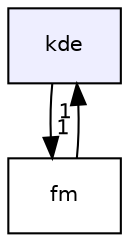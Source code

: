 digraph "kde" {
  compound=true
  node [ fontsize="10", fontname="Helvetica"];
  edge [ labelfontsize="10", labelfontname="Helvetica"];
  dir_376e7e9632de692efb6fbcebf22cf876 [shape=box, label="kde", style="filled", fillcolor="#eeeeff", pencolor="black", URL="dir_376e7e9632de692efb6fbcebf22cf876.html"];
  dir_f99bc57f6e96b81f96432a4d7e6e5016 [shape=box label="fm" URL="dir_f99bc57f6e96b81f96432a4d7e6e5016.html"];
  dir_376e7e9632de692efb6fbcebf22cf876->dir_f99bc57f6e96b81f96432a4d7e6e5016 [headlabel="1", labeldistance=1.5 headhref="dir_000007_000006.html"];
  dir_f99bc57f6e96b81f96432a4d7e6e5016->dir_376e7e9632de692efb6fbcebf22cf876 [headlabel="1", labeldistance=1.5 headhref="dir_000006_000007.html"];
}
